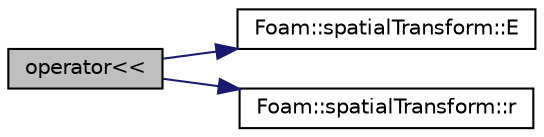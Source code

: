 digraph "operator&lt;&lt;"
{
  bgcolor="transparent";
  edge [fontname="Helvetica",fontsize="10",labelfontname="Helvetica",labelfontsize="10"];
  node [fontname="Helvetica",fontsize="10",shape=record];
  rankdir="LR";
  Node138062 [label="operator\<\<",height=0.2,width=0.4,color="black", fillcolor="grey75", style="filled", fontcolor="black"];
  Node138062 -> Node138063 [color="midnightblue",fontsize="10",style="solid",fontname="Helvetica"];
  Node138063 [label="Foam::spatialTransform::E",height=0.2,width=0.4,color="black",URL="$a29465.html#a32910bd862777050173d2382359f2ea7",tooltip="Return the rotation tensor. "];
  Node138062 -> Node138064 [color="midnightblue",fontsize="10",style="solid",fontname="Helvetica"];
  Node138064 [label="Foam::spatialTransform::r",height=0.2,width=0.4,color="black",URL="$a29465.html#a1d9aee63f5fa2a8d55f08cbfd91f75c5",tooltip="Return the translation vector. "];
}
